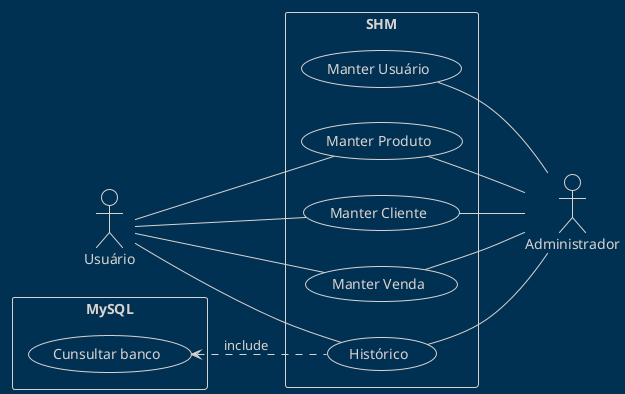 @startuml
!theme blueprint
left to right direction

actor "Administrador" as Admin
actor "Usuário" as User

rectangle SHM {
Admin -up- (Manter Cliente)
Admin -up- (Manter Produto)
Admin -up- (Manter Venda)
Admin -up- (Histórico)
Admin -up- (Manter Usuário)

User -- (Manter Cliente)
User -- (Manter Produto)
User -- (Manter Venda)
User -- (Histórico)
}

rectangle MySQL {
(Cunsultar banco) <.. (Histórico) : include
}
@enduml